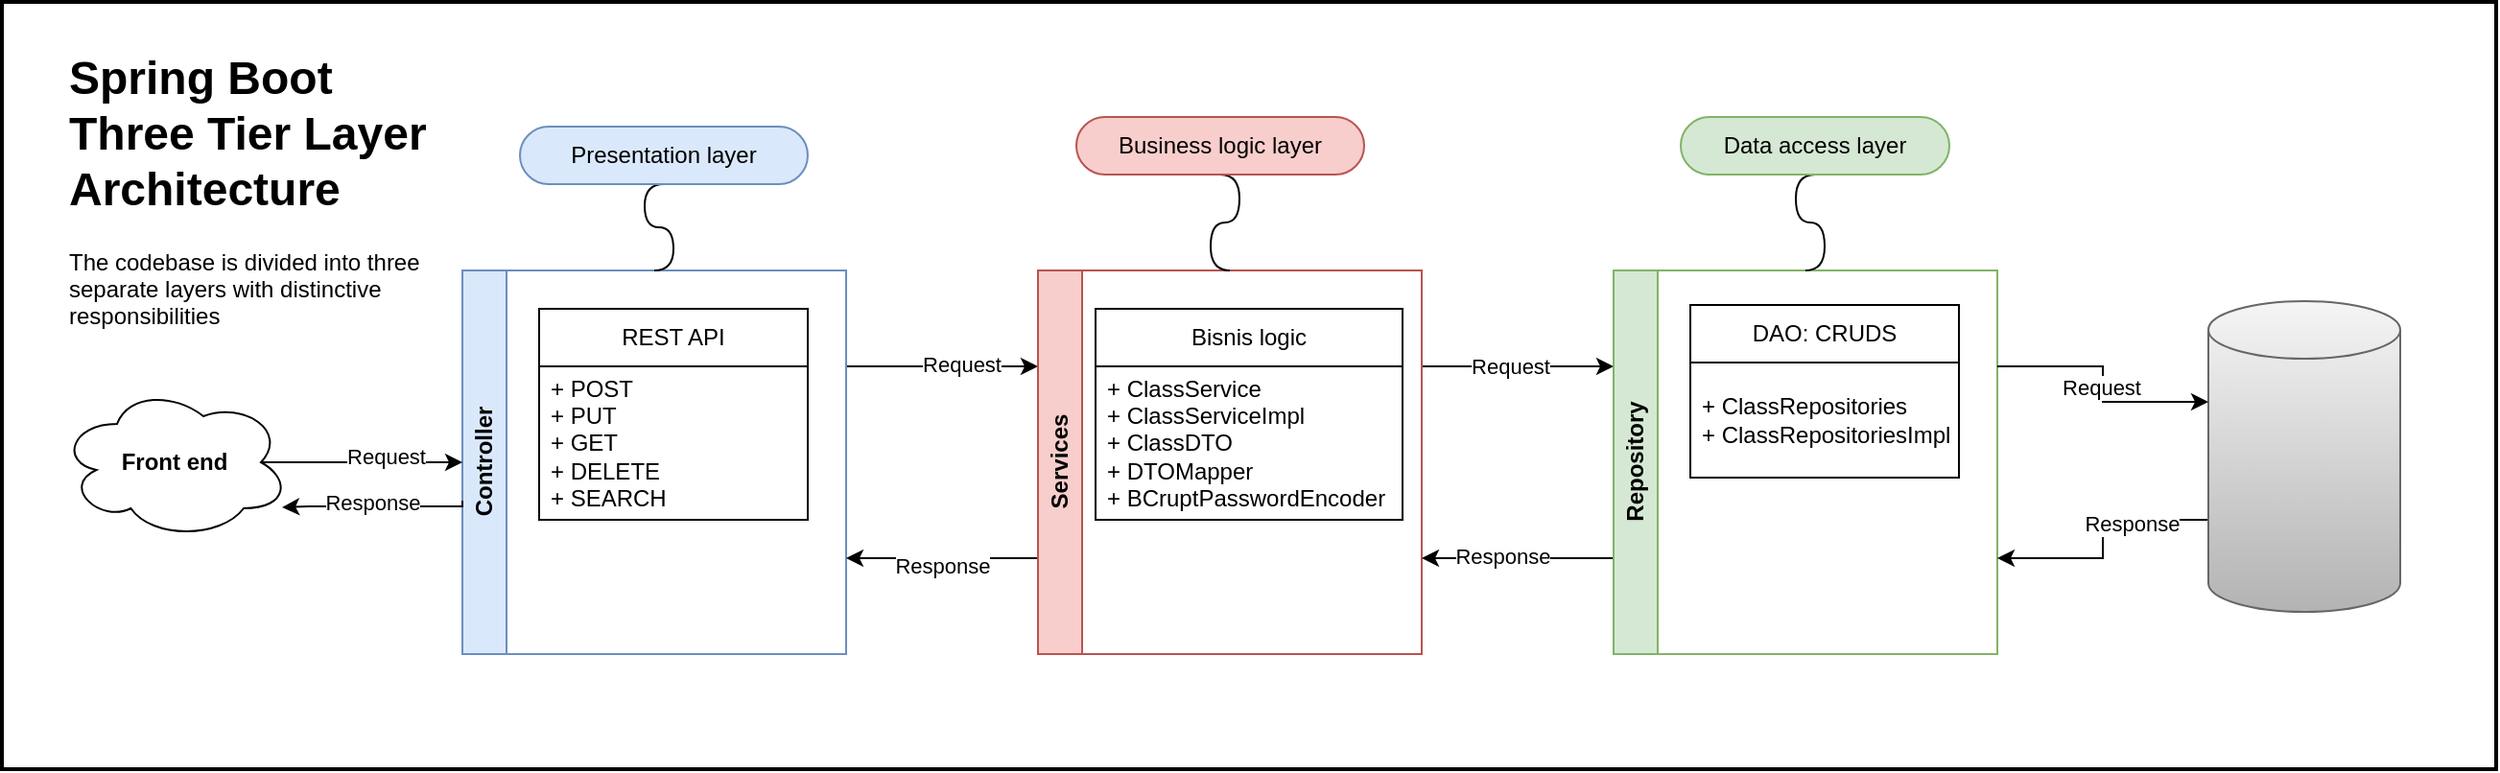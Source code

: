 <mxfile version="22.1.5" type="github">
  <diagram name="Helicopter view" id="Cxyv5lRNddG8r2s_uuZ9">
    <mxGraphModel dx="2049" dy="1261" grid="1" gridSize="10" guides="1" tooltips="1" connect="1" arrows="1" fold="1" page="1" pageScale="1" pageWidth="1169" pageHeight="827" math="0" shadow="0">
      <root>
        <mxCell id="0" />
        <mxCell id="1" parent="0" />
        <mxCell id="tOkl6GA5OP9CNW0X1iQI-21" value="" style="rounded=0;whiteSpace=wrap;html=1;strokeWidth=2;" parent="1" vertex="1">
          <mxGeometry x="-140" y="-60" width="1300" height="400" as="geometry" />
        </mxCell>
        <mxCell id="tOkl6GA5OP9CNW0X1iQI-22" style="edgeStyle=orthogonalEdgeStyle;rounded=0;orthogonalLoop=1;jettySize=auto;html=1;exitX=1;exitY=0.25;exitDx=0;exitDy=0;entryX=0;entryY=0.25;entryDx=0;entryDy=0;" parent="1" source="tOkl6GA5OP9CNW0X1iQI-23" target="tOkl6GA5OP9CNW0X1iQI-26" edge="1">
          <mxGeometry relative="1" as="geometry" />
        </mxCell>
        <mxCell id="tOkl6GA5OP9CNW0X1iQI-51" value="Request" style="edgeLabel;html=1;align=center;verticalAlign=middle;resizable=0;points=[];" parent="tOkl6GA5OP9CNW0X1iQI-22" vertex="1" connectable="0">
          <mxGeometry x="0.198" y="1" relative="1" as="geometry">
            <mxPoint as="offset" />
          </mxGeometry>
        </mxCell>
        <mxCell id="tOkl6GA5OP9CNW0X1iQI-23" value="Controller" style="swimlane;horizontal=0;whiteSpace=wrap;html=1;fillColor=#dae8fc;strokeColor=#6c8ebf;" parent="1" vertex="1">
          <mxGeometry x="100" y="80" width="200" height="200" as="geometry">
            <mxRectangle x="100" y="80" width="40" height="150" as="alternateBounds" />
          </mxGeometry>
        </mxCell>
        <mxCell id="tOkl6GA5OP9CNW0X1iQI-40" value="REST API" style="swimlane;fontStyle=0;childLayout=stackLayout;horizontal=1;startSize=30;horizontalStack=0;resizeParent=1;resizeParentMax=0;resizeLast=0;collapsible=1;marginBottom=0;whiteSpace=wrap;html=1;" parent="tOkl6GA5OP9CNW0X1iQI-23" vertex="1">
          <mxGeometry x="40" y="20" width="140" height="110" as="geometry" />
        </mxCell>
        <mxCell id="tOkl6GA5OP9CNW0X1iQI-41" value="+ POST&lt;br&gt;+ PUT&lt;br&gt;+ GET&lt;br&gt;+ DELETE&lt;br&gt;+ SEARCH" style="text;strokeColor=none;fillColor=none;align=left;verticalAlign=middle;spacingLeft=4;spacingRight=4;overflow=hidden;points=[[0,0.5],[1,0.5]];portConstraint=eastwest;rotatable=0;whiteSpace=wrap;html=1;" parent="tOkl6GA5OP9CNW0X1iQI-40" vertex="1">
          <mxGeometry y="30" width="140" height="80" as="geometry" />
        </mxCell>
        <mxCell id="tOkl6GA5OP9CNW0X1iQI-24" style="edgeStyle=orthogonalEdgeStyle;rounded=0;orthogonalLoop=1;jettySize=auto;html=1;exitX=1;exitY=0.25;exitDx=0;exitDy=0;entryX=0;entryY=0.25;entryDx=0;entryDy=0;" parent="1" source="tOkl6GA5OP9CNW0X1iQI-26" target="tOkl6GA5OP9CNW0X1iQI-28" edge="1">
          <mxGeometry relative="1" as="geometry" />
        </mxCell>
        <mxCell id="tOkl6GA5OP9CNW0X1iQI-50" value="Request" style="edgeLabel;html=1;align=center;verticalAlign=middle;resizable=0;points=[];" parent="tOkl6GA5OP9CNW0X1iQI-24" vertex="1" connectable="0">
          <mxGeometry x="-0.085" relative="1" as="geometry">
            <mxPoint as="offset" />
          </mxGeometry>
        </mxCell>
        <mxCell id="tOkl6GA5OP9CNW0X1iQI-25" style="edgeStyle=orthogonalEdgeStyle;rounded=0;orthogonalLoop=1;jettySize=auto;html=1;exitX=0;exitY=0.75;exitDx=0;exitDy=0;entryX=1;entryY=0.75;entryDx=0;entryDy=0;" parent="1" source="tOkl6GA5OP9CNW0X1iQI-26" target="tOkl6GA5OP9CNW0X1iQI-23" edge="1">
          <mxGeometry relative="1" as="geometry" />
        </mxCell>
        <mxCell id="tOkl6GA5OP9CNW0X1iQI-52" value="Response" style="edgeLabel;html=1;align=center;verticalAlign=middle;resizable=0;points=[];" parent="tOkl6GA5OP9CNW0X1iQI-25" vertex="1" connectable="0">
          <mxGeometry x="0.014" y="4" relative="1" as="geometry">
            <mxPoint as="offset" />
          </mxGeometry>
        </mxCell>
        <mxCell id="tOkl6GA5OP9CNW0X1iQI-26" value="Services" style="swimlane;horizontal=0;whiteSpace=wrap;html=1;fillColor=#f8cecc;strokeColor=#b85450;" parent="1" vertex="1">
          <mxGeometry x="400" y="80" width="200" height="200" as="geometry">
            <mxRectangle x="400" y="80" width="40" height="150" as="alternateBounds" />
          </mxGeometry>
        </mxCell>
        <mxCell id="tOkl6GA5OP9CNW0X1iQI-36" value="Bisnis logic" style="swimlane;fontStyle=0;childLayout=stackLayout;horizontal=1;startSize=30;horizontalStack=0;resizeParent=1;resizeParentMax=0;resizeLast=0;collapsible=1;marginBottom=0;whiteSpace=wrap;html=1;" parent="tOkl6GA5OP9CNW0X1iQI-26" vertex="1">
          <mxGeometry x="30" y="20" width="160" height="110" as="geometry" />
        </mxCell>
        <mxCell id="tOkl6GA5OP9CNW0X1iQI-37" value="+ ClassService&lt;br&gt;+ ClassServiceImpl&lt;br&gt;+ ClassDTO&lt;br&gt;+ DTOMapper&lt;br&gt;+ BCruptPasswordEncoder" style="text;strokeColor=none;fillColor=none;align=left;verticalAlign=middle;spacingLeft=4;spacingRight=4;overflow=hidden;points=[[0,0.5],[1,0.5]];portConstraint=eastwest;rotatable=0;whiteSpace=wrap;html=1;" parent="tOkl6GA5OP9CNW0X1iQI-36" vertex="1">
          <mxGeometry y="30" width="160" height="80" as="geometry" />
        </mxCell>
        <mxCell id="tOkl6GA5OP9CNW0X1iQI-27" style="edgeStyle=orthogonalEdgeStyle;rounded=0;orthogonalLoop=1;jettySize=auto;html=1;exitX=0;exitY=0.75;exitDx=0;exitDy=0;entryX=1;entryY=0.75;entryDx=0;entryDy=0;" parent="1" source="tOkl6GA5OP9CNW0X1iQI-28" target="tOkl6GA5OP9CNW0X1iQI-26" edge="1">
          <mxGeometry relative="1" as="geometry" />
        </mxCell>
        <mxCell id="tOkl6GA5OP9CNW0X1iQI-49" value="Response" style="edgeLabel;html=1;align=center;verticalAlign=middle;resizable=0;points=[];" parent="tOkl6GA5OP9CNW0X1iQI-27" vertex="1" connectable="0">
          <mxGeometry x="0.155" y="-1" relative="1" as="geometry">
            <mxPoint as="offset" />
          </mxGeometry>
        </mxCell>
        <mxCell id="tOkl6GA5OP9CNW0X1iQI-28" value="Repository" style="swimlane;horizontal=0;whiteSpace=wrap;html=1;fillColor=#d5e8d4;strokeColor=#82b366;" parent="1" vertex="1">
          <mxGeometry x="700" y="80" width="200" height="200" as="geometry">
            <mxRectangle x="700" y="80" width="40" height="150" as="alternateBounds" />
          </mxGeometry>
        </mxCell>
        <mxCell id="tOkl6GA5OP9CNW0X1iQI-44" value="DAO: CRUDS" style="swimlane;fontStyle=0;childLayout=stackLayout;horizontal=1;startSize=30;horizontalStack=0;resizeParent=1;resizeParentMax=0;resizeLast=0;collapsible=1;marginBottom=0;whiteSpace=wrap;html=1;" parent="tOkl6GA5OP9CNW0X1iQI-28" vertex="1">
          <mxGeometry x="40" y="18" width="140" height="90" as="geometry" />
        </mxCell>
        <mxCell id="tOkl6GA5OP9CNW0X1iQI-45" value="+ ClassRepositories&lt;br&gt;+ ClassRepositoriesImpl" style="text;strokeColor=none;fillColor=none;align=left;verticalAlign=middle;spacingLeft=4;spacingRight=4;overflow=hidden;points=[[0,0.5],[1,0.5]];portConstraint=eastwest;rotatable=0;whiteSpace=wrap;html=1;" parent="tOkl6GA5OP9CNW0X1iQI-44" vertex="1">
          <mxGeometry y="30" width="140" height="60" as="geometry" />
        </mxCell>
        <mxCell id="tOkl6GA5OP9CNW0X1iQI-29" style="edgeStyle=orthogonalEdgeStyle;rounded=0;orthogonalLoop=1;jettySize=auto;html=1;exitX=0;exitY=0;exitDx=0;exitDy=114;exitPerimeter=0;entryX=1;entryY=0.75;entryDx=0;entryDy=0;" parent="1" source="tOkl6GA5OP9CNW0X1iQI-30" target="tOkl6GA5OP9CNW0X1iQI-28" edge="1">
          <mxGeometry relative="1" as="geometry" />
        </mxCell>
        <mxCell id="tOkl6GA5OP9CNW0X1iQI-56" value="Response" style="edgeLabel;html=1;align=center;verticalAlign=middle;resizable=0;points=[];" parent="tOkl6GA5OP9CNW0X1iQI-29" vertex="1" connectable="0">
          <mxGeometry x="-0.374" y="2" relative="1" as="geometry">
            <mxPoint as="offset" />
          </mxGeometry>
        </mxCell>
        <mxCell id="tOkl6GA5OP9CNW0X1iQI-30" value="" style="shape=cylinder3;whiteSpace=wrap;html=1;boundedLbl=1;backgroundOutline=1;size=15;fillColor=#f5f5f5;gradientColor=#b3b3b3;strokeColor=#666666;" parent="1" vertex="1">
          <mxGeometry x="1010" y="96" width="100" height="162" as="geometry" />
        </mxCell>
        <mxCell id="tOkl6GA5OP9CNW0X1iQI-31" style="edgeStyle=orthogonalEdgeStyle;rounded=0;orthogonalLoop=1;jettySize=auto;html=1;exitX=1;exitY=0.25;exitDx=0;exitDy=0;entryX=0;entryY=0;entryDx=0;entryDy=52.5;entryPerimeter=0;" parent="1" source="tOkl6GA5OP9CNW0X1iQI-28" target="tOkl6GA5OP9CNW0X1iQI-30" edge="1">
          <mxGeometry relative="1" as="geometry" />
        </mxCell>
        <mxCell id="tOkl6GA5OP9CNW0X1iQI-55" value="Request" style="edgeLabel;html=1;align=center;verticalAlign=middle;resizable=0;points=[];" parent="tOkl6GA5OP9CNW0X1iQI-31" vertex="1" connectable="0">
          <mxGeometry x="0.024" y="-1" relative="1" as="geometry">
            <mxPoint as="offset" />
          </mxGeometry>
        </mxCell>
        <mxCell id="tOkl6GA5OP9CNW0X1iQI-32" style="edgeStyle=orthogonalEdgeStyle;rounded=0;orthogonalLoop=1;jettySize=auto;html=1;exitX=0.5;exitY=0.5;exitDx=0;exitDy=0;exitPerimeter=0;entryX=0;entryY=0.5;entryDx=0;entryDy=0;" parent="1" target="tOkl6GA5OP9CNW0X1iQI-23" edge="1">
          <mxGeometry relative="1" as="geometry">
            <mxPoint x="-65" y="177" as="sourcePoint" />
            <mxPoint x="60" y="170" as="targetPoint" />
            <Array as="points">
              <mxPoint x="-65" y="180" />
            </Array>
          </mxGeometry>
        </mxCell>
        <mxCell id="tOkl6GA5OP9CNW0X1iQI-53" value="Request" style="edgeLabel;html=1;align=center;verticalAlign=middle;resizable=0;points=[];" parent="tOkl6GA5OP9CNW0X1iQI-32" vertex="1" connectable="0">
          <mxGeometry x="0.522" y="3" relative="1" as="geometry">
            <mxPoint as="offset" />
          </mxGeometry>
        </mxCell>
        <mxCell id="tOkl6GA5OP9CNW0X1iQI-33" style="edgeStyle=orthogonalEdgeStyle;rounded=0;orthogonalLoop=1;jettySize=auto;html=1;entryX=0.967;entryY=0.793;entryDx=0;entryDy=0;entryPerimeter=0;" parent="1" target="tOkl6GA5OP9CNW0X1iQI-34" edge="1">
          <mxGeometry relative="1" as="geometry">
            <mxPoint x="100" y="200" as="sourcePoint" />
            <mxPoint x="-50" y="200" as="targetPoint" />
            <Array as="points">
              <mxPoint x="100" y="203" />
              <mxPoint x="20" y="203" />
            </Array>
          </mxGeometry>
        </mxCell>
        <mxCell id="tOkl6GA5OP9CNW0X1iQI-54" value="Response" style="edgeLabel;html=1;align=center;verticalAlign=middle;resizable=0;points=[];" parent="tOkl6GA5OP9CNW0X1iQI-33" vertex="1" connectable="0">
          <mxGeometry x="0.035" y="-2" relative="1" as="geometry">
            <mxPoint as="offset" />
          </mxGeometry>
        </mxCell>
        <mxCell id="tOkl6GA5OP9CNW0X1iQI-34" value="&lt;b&gt;Front end&lt;/b&gt;" style="ellipse;shape=cloud;whiteSpace=wrap;html=1;" parent="1" vertex="1">
          <mxGeometry x="-110" y="140" width="120" height="80" as="geometry" />
        </mxCell>
        <mxCell id="tOkl6GA5OP9CNW0X1iQI-35" value="&lt;h1&gt;Spring Boot Three Tier Layer Architecture&lt;/h1&gt;&lt;p&gt;The codebase is divided into three separate layers with distinctive responsibilities&lt;/p&gt;" style="text;html=1;strokeColor=none;fillColor=none;spacing=5;spacingTop=-20;whiteSpace=wrap;overflow=hidden;rounded=0;" parent="1" vertex="1">
          <mxGeometry x="-110" y="-40" width="200" height="160" as="geometry" />
        </mxCell>
        <mxCell id="tOkl6GA5OP9CNW0X1iQI-59" style="edgeStyle=entityRelationEdgeStyle;rounded=0;orthogonalLoop=1;jettySize=auto;html=1;startArrow=none;endArrow=none;segment=10;curved=1;sourcePerimeterSpacing=0;targetPerimeterSpacing=0;exitX=0.5;exitY=1;exitDx=0;exitDy=0;entryX=0.5;entryY=0;entryDx=0;entryDy=0;" parent="1" source="tOkl6GA5OP9CNW0X1iQI-57" target="tOkl6GA5OP9CNW0X1iQI-23" edge="1">
          <mxGeometry relative="1" as="geometry" />
        </mxCell>
        <mxCell id="tOkl6GA5OP9CNW0X1iQI-57" value="Presentation layer" style="whiteSpace=wrap;html=1;rounded=1;arcSize=50;align=center;verticalAlign=middle;strokeWidth=1;autosize=1;spacing=4;treeFolding=1;treeMoving=1;newEdgeStyle={&quot;edgeStyle&quot;:&quot;entityRelationEdgeStyle&quot;,&quot;startArrow&quot;:&quot;none&quot;,&quot;endArrow&quot;:&quot;none&quot;,&quot;segment&quot;:10,&quot;curved&quot;:1,&quot;sourcePerimeterSpacing&quot;:0,&quot;targetPerimeterSpacing&quot;:0};fillColor=#dae8fc;strokeColor=#6c8ebf;" parent="1" vertex="1">
          <mxGeometry x="130" y="5" width="150" height="30" as="geometry" />
        </mxCell>
        <mxCell id="tOkl6GA5OP9CNW0X1iQI-62" style="edgeStyle=entityRelationEdgeStyle;rounded=0;orthogonalLoop=1;jettySize=auto;html=1;startArrow=none;endArrow=none;segment=10;curved=1;sourcePerimeterSpacing=0;targetPerimeterSpacing=0;exitX=0.5;exitY=1;exitDx=0;exitDy=0;entryX=0.5;entryY=0;entryDx=0;entryDy=0;" parent="1" source="tOkl6GA5OP9CNW0X1iQI-60" target="tOkl6GA5OP9CNW0X1iQI-26" edge="1">
          <mxGeometry relative="1" as="geometry" />
        </mxCell>
        <mxCell id="tOkl6GA5OP9CNW0X1iQI-60" value="Business logic layer" style="whiteSpace=wrap;html=1;rounded=1;arcSize=50;align=center;verticalAlign=middle;strokeWidth=1;autosize=1;spacing=4;treeFolding=1;treeMoving=1;newEdgeStyle={&quot;edgeStyle&quot;:&quot;entityRelationEdgeStyle&quot;,&quot;startArrow&quot;:&quot;none&quot;,&quot;endArrow&quot;:&quot;none&quot;,&quot;segment&quot;:10,&quot;curved&quot;:1,&quot;sourcePerimeterSpacing&quot;:0,&quot;targetPerimeterSpacing&quot;:0};fillColor=#f8cecc;strokeColor=#b85450;" parent="1" vertex="1">
          <mxGeometry x="420" width="150" height="30" as="geometry" />
        </mxCell>
        <mxCell id="tOkl6GA5OP9CNW0X1iQI-63" style="edgeStyle=entityRelationEdgeStyle;rounded=0;orthogonalLoop=1;jettySize=auto;html=1;startArrow=none;endArrow=none;segment=10;curved=1;sourcePerimeterSpacing=0;targetPerimeterSpacing=0;exitX=0.5;exitY=1;exitDx=0;exitDy=0;entryX=0.5;entryY=0;entryDx=0;entryDy=0;" parent="1" source="tOkl6GA5OP9CNW0X1iQI-61" target="tOkl6GA5OP9CNW0X1iQI-28" edge="1">
          <mxGeometry relative="1" as="geometry" />
        </mxCell>
        <mxCell id="tOkl6GA5OP9CNW0X1iQI-61" value="Data access layer" style="whiteSpace=wrap;html=1;rounded=1;arcSize=50;align=center;verticalAlign=middle;strokeWidth=1;autosize=1;spacing=4;treeFolding=1;treeMoving=1;newEdgeStyle={&quot;edgeStyle&quot;:&quot;entityRelationEdgeStyle&quot;,&quot;startArrow&quot;:&quot;none&quot;,&quot;endArrow&quot;:&quot;none&quot;,&quot;segment&quot;:10,&quot;curved&quot;:1,&quot;sourcePerimeterSpacing&quot;:0,&quot;targetPerimeterSpacing&quot;:0};fillColor=#d5e8d4;strokeColor=#82b366;" parent="1" vertex="1">
          <mxGeometry x="735" width="140" height="30" as="geometry" />
        </mxCell>
      </root>
    </mxGraphModel>
  </diagram>
</mxfile>
